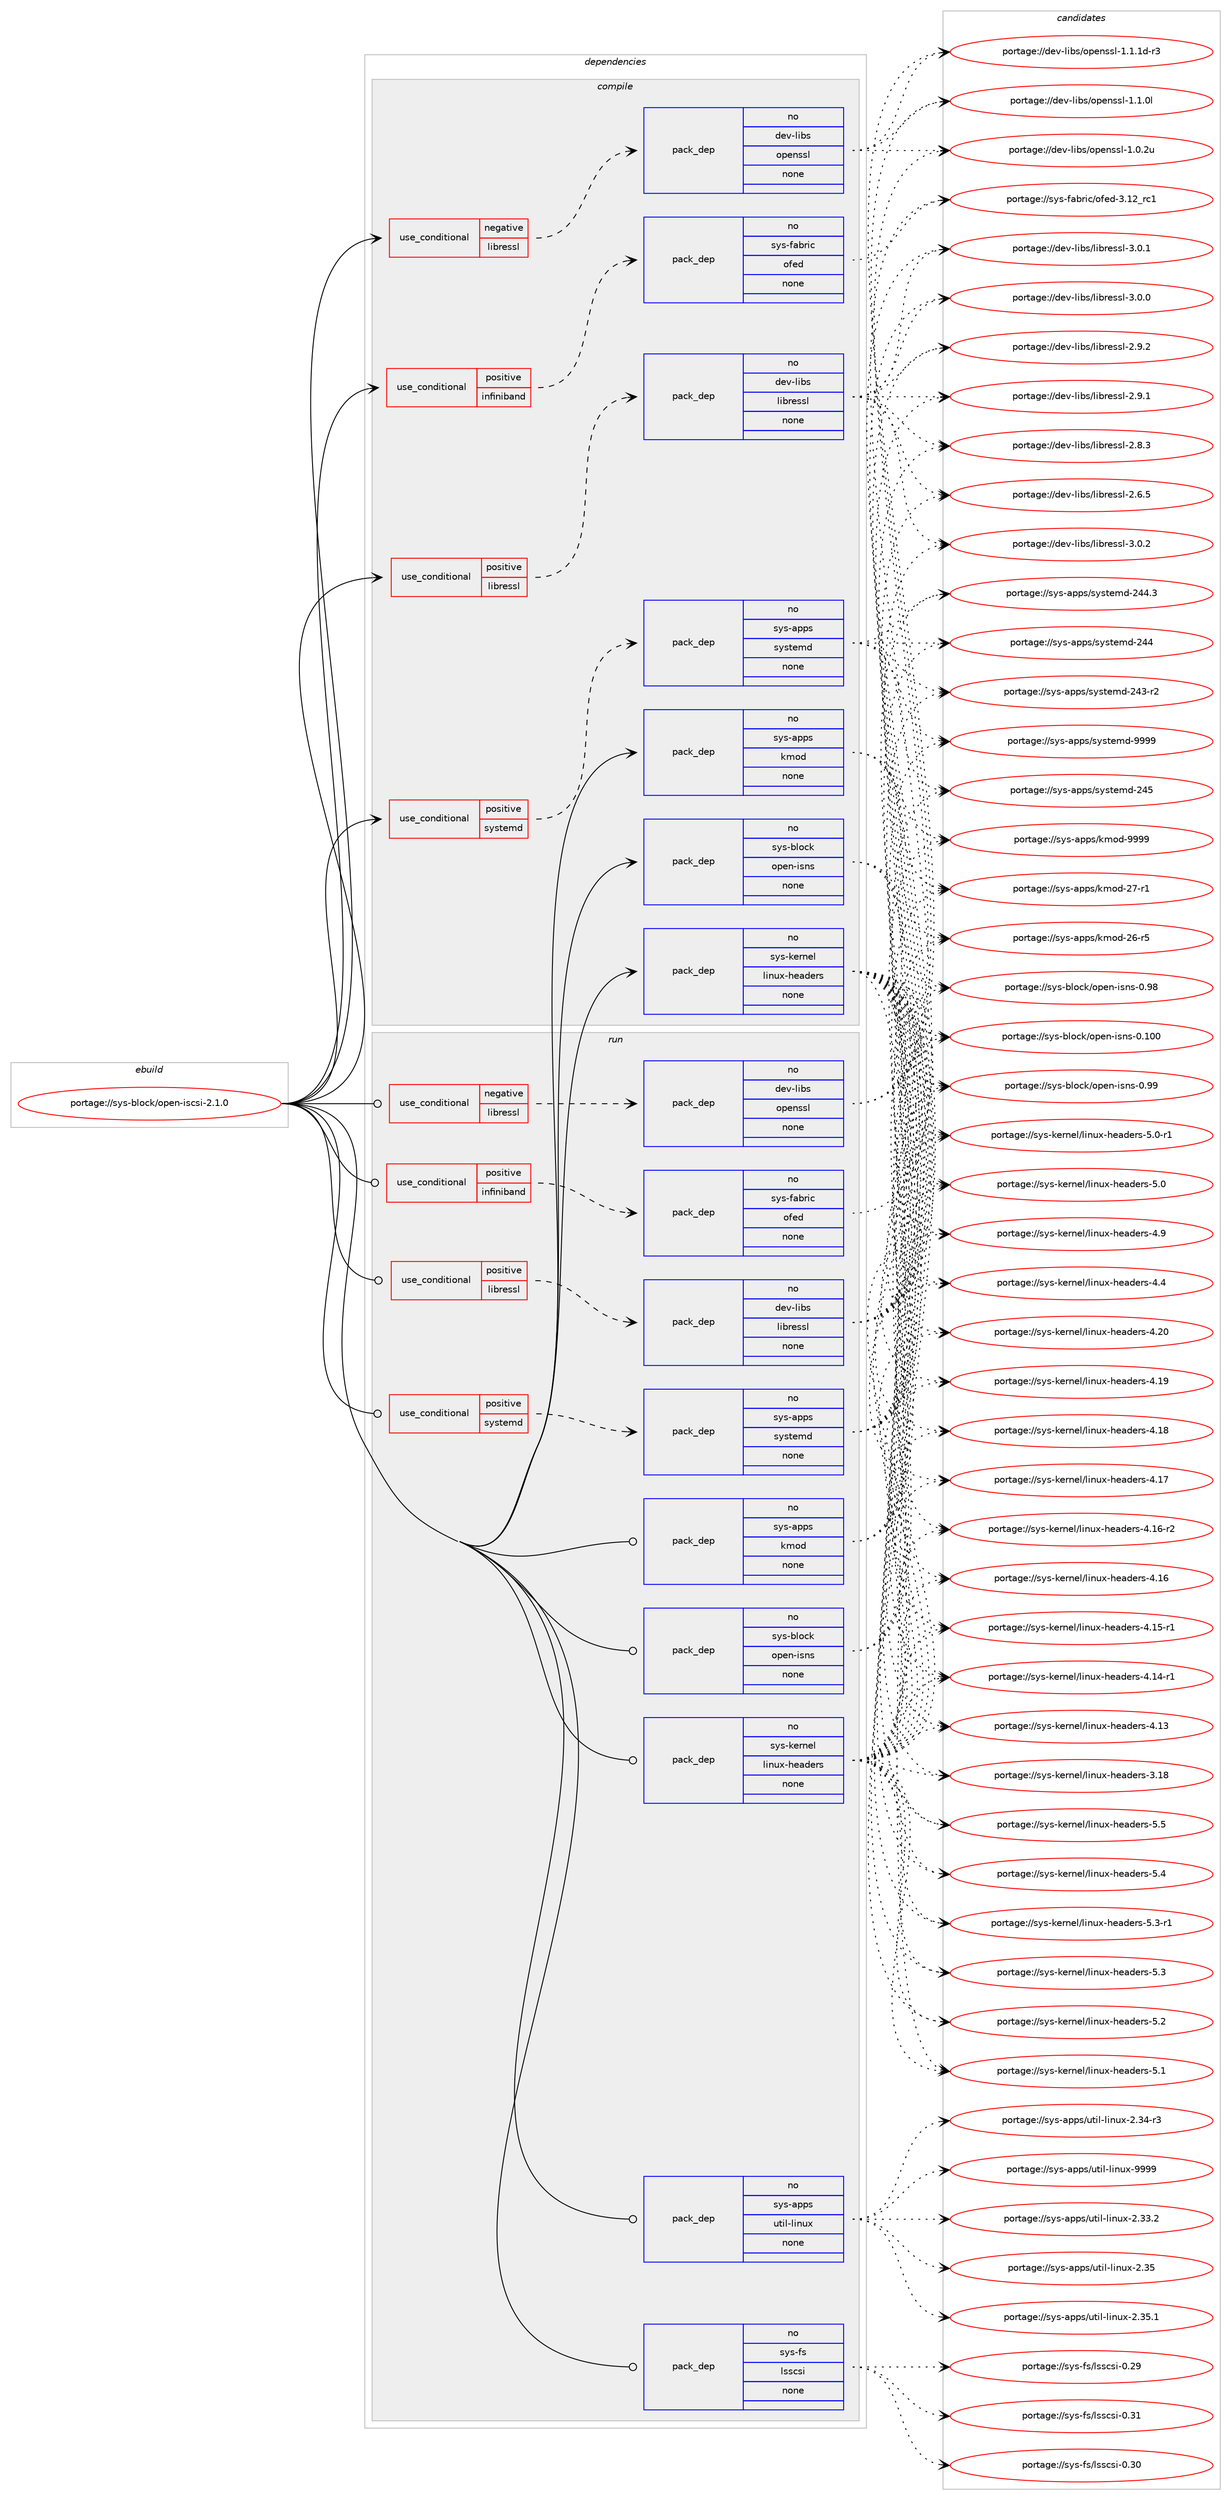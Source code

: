 digraph prolog {

# *************
# Graph options
# *************

newrank=true;
concentrate=true;
compound=true;
graph [rankdir=LR,fontname=Helvetica,fontsize=10,ranksep=1.5];#, ranksep=2.5, nodesep=0.2];
edge  [arrowhead=vee];
node  [fontname=Helvetica,fontsize=10];

# **********
# The ebuild
# **********

subgraph cluster_leftcol {
color=gray;
rank=same;
label=<<i>ebuild</i>>;
id [label="portage://sys-block/open-iscsi-2.1.0", color=red, width=4, href="../sys-block/open-iscsi-2.1.0.svg"];
}

# ****************
# The dependencies
# ****************

subgraph cluster_midcol {
color=gray;
label=<<i>dependencies</i>>;
subgraph cluster_compile {
fillcolor="#eeeeee";
style=filled;
label=<<i>compile</i>>;
subgraph cond4706 {
dependency27510 [label=<<TABLE BORDER="0" CELLBORDER="1" CELLSPACING="0" CELLPADDING="4"><TR><TD ROWSPAN="3" CELLPADDING="10">use_conditional</TD></TR><TR><TD>negative</TD></TR><TR><TD>libressl</TD></TR></TABLE>>, shape=none, color=red];
subgraph pack22131 {
dependency27511 [label=<<TABLE BORDER="0" CELLBORDER="1" CELLSPACING="0" CELLPADDING="4" WIDTH="220"><TR><TD ROWSPAN="6" CELLPADDING="30">pack_dep</TD></TR><TR><TD WIDTH="110">no</TD></TR><TR><TD>dev-libs</TD></TR><TR><TD>openssl</TD></TR><TR><TD>none</TD></TR><TR><TD></TD></TR></TABLE>>, shape=none, color=blue];
}
dependency27510:e -> dependency27511:w [weight=20,style="dashed",arrowhead="vee"];
}
id:e -> dependency27510:w [weight=20,style="solid",arrowhead="vee"];
subgraph cond4707 {
dependency27512 [label=<<TABLE BORDER="0" CELLBORDER="1" CELLSPACING="0" CELLPADDING="4"><TR><TD ROWSPAN="3" CELLPADDING="10">use_conditional</TD></TR><TR><TD>positive</TD></TR><TR><TD>infiniband</TD></TR></TABLE>>, shape=none, color=red];
subgraph pack22132 {
dependency27513 [label=<<TABLE BORDER="0" CELLBORDER="1" CELLSPACING="0" CELLPADDING="4" WIDTH="220"><TR><TD ROWSPAN="6" CELLPADDING="30">pack_dep</TD></TR><TR><TD WIDTH="110">no</TD></TR><TR><TD>sys-fabric</TD></TR><TR><TD>ofed</TD></TR><TR><TD>none</TD></TR><TR><TD></TD></TR></TABLE>>, shape=none, color=blue];
}
dependency27512:e -> dependency27513:w [weight=20,style="dashed",arrowhead="vee"];
}
id:e -> dependency27512:w [weight=20,style="solid",arrowhead="vee"];
subgraph cond4708 {
dependency27514 [label=<<TABLE BORDER="0" CELLBORDER="1" CELLSPACING="0" CELLPADDING="4"><TR><TD ROWSPAN="3" CELLPADDING="10">use_conditional</TD></TR><TR><TD>positive</TD></TR><TR><TD>libressl</TD></TR></TABLE>>, shape=none, color=red];
subgraph pack22133 {
dependency27515 [label=<<TABLE BORDER="0" CELLBORDER="1" CELLSPACING="0" CELLPADDING="4" WIDTH="220"><TR><TD ROWSPAN="6" CELLPADDING="30">pack_dep</TD></TR><TR><TD WIDTH="110">no</TD></TR><TR><TD>dev-libs</TD></TR><TR><TD>libressl</TD></TR><TR><TD>none</TD></TR><TR><TD></TD></TR></TABLE>>, shape=none, color=blue];
}
dependency27514:e -> dependency27515:w [weight=20,style="dashed",arrowhead="vee"];
}
id:e -> dependency27514:w [weight=20,style="solid",arrowhead="vee"];
subgraph cond4709 {
dependency27516 [label=<<TABLE BORDER="0" CELLBORDER="1" CELLSPACING="0" CELLPADDING="4"><TR><TD ROWSPAN="3" CELLPADDING="10">use_conditional</TD></TR><TR><TD>positive</TD></TR><TR><TD>systemd</TD></TR></TABLE>>, shape=none, color=red];
subgraph pack22134 {
dependency27517 [label=<<TABLE BORDER="0" CELLBORDER="1" CELLSPACING="0" CELLPADDING="4" WIDTH="220"><TR><TD ROWSPAN="6" CELLPADDING="30">pack_dep</TD></TR><TR><TD WIDTH="110">no</TD></TR><TR><TD>sys-apps</TD></TR><TR><TD>systemd</TD></TR><TR><TD>none</TD></TR><TR><TD></TD></TR></TABLE>>, shape=none, color=blue];
}
dependency27516:e -> dependency27517:w [weight=20,style="dashed",arrowhead="vee"];
}
id:e -> dependency27516:w [weight=20,style="solid",arrowhead="vee"];
subgraph pack22135 {
dependency27518 [label=<<TABLE BORDER="0" CELLBORDER="1" CELLSPACING="0" CELLPADDING="4" WIDTH="220"><TR><TD ROWSPAN="6" CELLPADDING="30">pack_dep</TD></TR><TR><TD WIDTH="110">no</TD></TR><TR><TD>sys-apps</TD></TR><TR><TD>kmod</TD></TR><TR><TD>none</TD></TR><TR><TD></TD></TR></TABLE>>, shape=none, color=blue];
}
id:e -> dependency27518:w [weight=20,style="solid",arrowhead="vee"];
subgraph pack22136 {
dependency27519 [label=<<TABLE BORDER="0" CELLBORDER="1" CELLSPACING="0" CELLPADDING="4" WIDTH="220"><TR><TD ROWSPAN="6" CELLPADDING="30">pack_dep</TD></TR><TR><TD WIDTH="110">no</TD></TR><TR><TD>sys-block</TD></TR><TR><TD>open-isns</TD></TR><TR><TD>none</TD></TR><TR><TD></TD></TR></TABLE>>, shape=none, color=blue];
}
id:e -> dependency27519:w [weight=20,style="solid",arrowhead="vee"];
subgraph pack22137 {
dependency27520 [label=<<TABLE BORDER="0" CELLBORDER="1" CELLSPACING="0" CELLPADDING="4" WIDTH="220"><TR><TD ROWSPAN="6" CELLPADDING="30">pack_dep</TD></TR><TR><TD WIDTH="110">no</TD></TR><TR><TD>sys-kernel</TD></TR><TR><TD>linux-headers</TD></TR><TR><TD>none</TD></TR><TR><TD></TD></TR></TABLE>>, shape=none, color=blue];
}
id:e -> dependency27520:w [weight=20,style="solid",arrowhead="vee"];
}
subgraph cluster_compileandrun {
fillcolor="#eeeeee";
style=filled;
label=<<i>compile and run</i>>;
}
subgraph cluster_run {
fillcolor="#eeeeee";
style=filled;
label=<<i>run</i>>;
subgraph cond4710 {
dependency27521 [label=<<TABLE BORDER="0" CELLBORDER="1" CELLSPACING="0" CELLPADDING="4"><TR><TD ROWSPAN="3" CELLPADDING="10">use_conditional</TD></TR><TR><TD>negative</TD></TR><TR><TD>libressl</TD></TR></TABLE>>, shape=none, color=red];
subgraph pack22138 {
dependency27522 [label=<<TABLE BORDER="0" CELLBORDER="1" CELLSPACING="0" CELLPADDING="4" WIDTH="220"><TR><TD ROWSPAN="6" CELLPADDING="30">pack_dep</TD></TR><TR><TD WIDTH="110">no</TD></TR><TR><TD>dev-libs</TD></TR><TR><TD>openssl</TD></TR><TR><TD>none</TD></TR><TR><TD></TD></TR></TABLE>>, shape=none, color=blue];
}
dependency27521:e -> dependency27522:w [weight=20,style="dashed",arrowhead="vee"];
}
id:e -> dependency27521:w [weight=20,style="solid",arrowhead="odot"];
subgraph cond4711 {
dependency27523 [label=<<TABLE BORDER="0" CELLBORDER="1" CELLSPACING="0" CELLPADDING="4"><TR><TD ROWSPAN="3" CELLPADDING="10">use_conditional</TD></TR><TR><TD>positive</TD></TR><TR><TD>infiniband</TD></TR></TABLE>>, shape=none, color=red];
subgraph pack22139 {
dependency27524 [label=<<TABLE BORDER="0" CELLBORDER="1" CELLSPACING="0" CELLPADDING="4" WIDTH="220"><TR><TD ROWSPAN="6" CELLPADDING="30">pack_dep</TD></TR><TR><TD WIDTH="110">no</TD></TR><TR><TD>sys-fabric</TD></TR><TR><TD>ofed</TD></TR><TR><TD>none</TD></TR><TR><TD></TD></TR></TABLE>>, shape=none, color=blue];
}
dependency27523:e -> dependency27524:w [weight=20,style="dashed",arrowhead="vee"];
}
id:e -> dependency27523:w [weight=20,style="solid",arrowhead="odot"];
subgraph cond4712 {
dependency27525 [label=<<TABLE BORDER="0" CELLBORDER="1" CELLSPACING="0" CELLPADDING="4"><TR><TD ROWSPAN="3" CELLPADDING="10">use_conditional</TD></TR><TR><TD>positive</TD></TR><TR><TD>libressl</TD></TR></TABLE>>, shape=none, color=red];
subgraph pack22140 {
dependency27526 [label=<<TABLE BORDER="0" CELLBORDER="1" CELLSPACING="0" CELLPADDING="4" WIDTH="220"><TR><TD ROWSPAN="6" CELLPADDING="30">pack_dep</TD></TR><TR><TD WIDTH="110">no</TD></TR><TR><TD>dev-libs</TD></TR><TR><TD>libressl</TD></TR><TR><TD>none</TD></TR><TR><TD></TD></TR></TABLE>>, shape=none, color=blue];
}
dependency27525:e -> dependency27526:w [weight=20,style="dashed",arrowhead="vee"];
}
id:e -> dependency27525:w [weight=20,style="solid",arrowhead="odot"];
subgraph cond4713 {
dependency27527 [label=<<TABLE BORDER="0" CELLBORDER="1" CELLSPACING="0" CELLPADDING="4"><TR><TD ROWSPAN="3" CELLPADDING="10">use_conditional</TD></TR><TR><TD>positive</TD></TR><TR><TD>systemd</TD></TR></TABLE>>, shape=none, color=red];
subgraph pack22141 {
dependency27528 [label=<<TABLE BORDER="0" CELLBORDER="1" CELLSPACING="0" CELLPADDING="4" WIDTH="220"><TR><TD ROWSPAN="6" CELLPADDING="30">pack_dep</TD></TR><TR><TD WIDTH="110">no</TD></TR><TR><TD>sys-apps</TD></TR><TR><TD>systemd</TD></TR><TR><TD>none</TD></TR><TR><TD></TD></TR></TABLE>>, shape=none, color=blue];
}
dependency27527:e -> dependency27528:w [weight=20,style="dashed",arrowhead="vee"];
}
id:e -> dependency27527:w [weight=20,style="solid",arrowhead="odot"];
subgraph pack22142 {
dependency27529 [label=<<TABLE BORDER="0" CELLBORDER="1" CELLSPACING="0" CELLPADDING="4" WIDTH="220"><TR><TD ROWSPAN="6" CELLPADDING="30">pack_dep</TD></TR><TR><TD WIDTH="110">no</TD></TR><TR><TD>sys-apps</TD></TR><TR><TD>kmod</TD></TR><TR><TD>none</TD></TR><TR><TD></TD></TR></TABLE>>, shape=none, color=blue];
}
id:e -> dependency27529:w [weight=20,style="solid",arrowhead="odot"];
subgraph pack22143 {
dependency27530 [label=<<TABLE BORDER="0" CELLBORDER="1" CELLSPACING="0" CELLPADDING="4" WIDTH="220"><TR><TD ROWSPAN="6" CELLPADDING="30">pack_dep</TD></TR><TR><TD WIDTH="110">no</TD></TR><TR><TD>sys-apps</TD></TR><TR><TD>util-linux</TD></TR><TR><TD>none</TD></TR><TR><TD></TD></TR></TABLE>>, shape=none, color=blue];
}
id:e -> dependency27530:w [weight=20,style="solid",arrowhead="odot"];
subgraph pack22144 {
dependency27531 [label=<<TABLE BORDER="0" CELLBORDER="1" CELLSPACING="0" CELLPADDING="4" WIDTH="220"><TR><TD ROWSPAN="6" CELLPADDING="30">pack_dep</TD></TR><TR><TD WIDTH="110">no</TD></TR><TR><TD>sys-block</TD></TR><TR><TD>open-isns</TD></TR><TR><TD>none</TD></TR><TR><TD></TD></TR></TABLE>>, shape=none, color=blue];
}
id:e -> dependency27531:w [weight=20,style="solid",arrowhead="odot"];
subgraph pack22145 {
dependency27532 [label=<<TABLE BORDER="0" CELLBORDER="1" CELLSPACING="0" CELLPADDING="4" WIDTH="220"><TR><TD ROWSPAN="6" CELLPADDING="30">pack_dep</TD></TR><TR><TD WIDTH="110">no</TD></TR><TR><TD>sys-fs</TD></TR><TR><TD>lsscsi</TD></TR><TR><TD>none</TD></TR><TR><TD></TD></TR></TABLE>>, shape=none, color=blue];
}
id:e -> dependency27532:w [weight=20,style="solid",arrowhead="odot"];
subgraph pack22146 {
dependency27533 [label=<<TABLE BORDER="0" CELLBORDER="1" CELLSPACING="0" CELLPADDING="4" WIDTH="220"><TR><TD ROWSPAN="6" CELLPADDING="30">pack_dep</TD></TR><TR><TD WIDTH="110">no</TD></TR><TR><TD>sys-kernel</TD></TR><TR><TD>linux-headers</TD></TR><TR><TD>none</TD></TR><TR><TD></TD></TR></TABLE>>, shape=none, color=blue];
}
id:e -> dependency27533:w [weight=20,style="solid",arrowhead="odot"];
}
}

# **************
# The candidates
# **************

subgraph cluster_choices {
rank=same;
color=gray;
label=<<i>candidates</i>>;

subgraph choice22131 {
color=black;
nodesep=1;
choice1001011184510810598115471111121011101151151084549464946491004511451 [label="portage://dev-libs/openssl-1.1.1d-r3", color=red, width=4,href="../dev-libs/openssl-1.1.1d-r3.svg"];
choice100101118451081059811547111112101110115115108454946494648108 [label="portage://dev-libs/openssl-1.1.0l", color=red, width=4,href="../dev-libs/openssl-1.1.0l.svg"];
choice100101118451081059811547111112101110115115108454946484650117 [label="portage://dev-libs/openssl-1.0.2u", color=red, width=4,href="../dev-libs/openssl-1.0.2u.svg"];
dependency27511:e -> choice1001011184510810598115471111121011101151151084549464946491004511451:w [style=dotted,weight="100"];
dependency27511:e -> choice100101118451081059811547111112101110115115108454946494648108:w [style=dotted,weight="100"];
dependency27511:e -> choice100101118451081059811547111112101110115115108454946484650117:w [style=dotted,weight="100"];
}
subgraph choice22132 {
color=black;
nodesep=1;
choice11512111545102979811410599471111021011004551464950951149949 [label="portage://sys-fabric/ofed-3.12_rc1", color=red, width=4,href="../sys-fabric/ofed-3.12_rc1.svg"];
dependency27513:e -> choice11512111545102979811410599471111021011004551464950951149949:w [style=dotted,weight="100"];
}
subgraph choice22133 {
color=black;
nodesep=1;
choice10010111845108105981154710810598114101115115108455146484650 [label="portage://dev-libs/libressl-3.0.2", color=red, width=4,href="../dev-libs/libressl-3.0.2.svg"];
choice10010111845108105981154710810598114101115115108455146484649 [label="portage://dev-libs/libressl-3.0.1", color=red, width=4,href="../dev-libs/libressl-3.0.1.svg"];
choice10010111845108105981154710810598114101115115108455146484648 [label="portage://dev-libs/libressl-3.0.0", color=red, width=4,href="../dev-libs/libressl-3.0.0.svg"];
choice10010111845108105981154710810598114101115115108455046574650 [label="portage://dev-libs/libressl-2.9.2", color=red, width=4,href="../dev-libs/libressl-2.9.2.svg"];
choice10010111845108105981154710810598114101115115108455046574649 [label="portage://dev-libs/libressl-2.9.1", color=red, width=4,href="../dev-libs/libressl-2.9.1.svg"];
choice10010111845108105981154710810598114101115115108455046564651 [label="portage://dev-libs/libressl-2.8.3", color=red, width=4,href="../dev-libs/libressl-2.8.3.svg"];
choice10010111845108105981154710810598114101115115108455046544653 [label="portage://dev-libs/libressl-2.6.5", color=red, width=4,href="../dev-libs/libressl-2.6.5.svg"];
dependency27515:e -> choice10010111845108105981154710810598114101115115108455146484650:w [style=dotted,weight="100"];
dependency27515:e -> choice10010111845108105981154710810598114101115115108455146484649:w [style=dotted,weight="100"];
dependency27515:e -> choice10010111845108105981154710810598114101115115108455146484648:w [style=dotted,weight="100"];
dependency27515:e -> choice10010111845108105981154710810598114101115115108455046574650:w [style=dotted,weight="100"];
dependency27515:e -> choice10010111845108105981154710810598114101115115108455046574649:w [style=dotted,weight="100"];
dependency27515:e -> choice10010111845108105981154710810598114101115115108455046564651:w [style=dotted,weight="100"];
dependency27515:e -> choice10010111845108105981154710810598114101115115108455046544653:w [style=dotted,weight="100"];
}
subgraph choice22134 {
color=black;
nodesep=1;
choice1151211154597112112115471151211151161011091004557575757 [label="portage://sys-apps/systemd-9999", color=red, width=4,href="../sys-apps/systemd-9999.svg"];
choice11512111545971121121154711512111511610110910045505253 [label="portage://sys-apps/systemd-245", color=red, width=4,href="../sys-apps/systemd-245.svg"];
choice115121115459711211211547115121115116101109100455052524651 [label="portage://sys-apps/systemd-244.3", color=red, width=4,href="../sys-apps/systemd-244.3.svg"];
choice11512111545971121121154711512111511610110910045505252 [label="portage://sys-apps/systemd-244", color=red, width=4,href="../sys-apps/systemd-244.svg"];
choice115121115459711211211547115121115116101109100455052514511450 [label="portage://sys-apps/systemd-243-r2", color=red, width=4,href="../sys-apps/systemd-243-r2.svg"];
dependency27517:e -> choice1151211154597112112115471151211151161011091004557575757:w [style=dotted,weight="100"];
dependency27517:e -> choice11512111545971121121154711512111511610110910045505253:w [style=dotted,weight="100"];
dependency27517:e -> choice115121115459711211211547115121115116101109100455052524651:w [style=dotted,weight="100"];
dependency27517:e -> choice11512111545971121121154711512111511610110910045505252:w [style=dotted,weight="100"];
dependency27517:e -> choice115121115459711211211547115121115116101109100455052514511450:w [style=dotted,weight="100"];
}
subgraph choice22135 {
color=black;
nodesep=1;
choice1151211154597112112115471071091111004557575757 [label="portage://sys-apps/kmod-9999", color=red, width=4,href="../sys-apps/kmod-9999.svg"];
choice1151211154597112112115471071091111004550554511449 [label="portage://sys-apps/kmod-27-r1", color=red, width=4,href="../sys-apps/kmod-27-r1.svg"];
choice1151211154597112112115471071091111004550544511453 [label="portage://sys-apps/kmod-26-r5", color=red, width=4,href="../sys-apps/kmod-26-r5.svg"];
dependency27518:e -> choice1151211154597112112115471071091111004557575757:w [style=dotted,weight="100"];
dependency27518:e -> choice1151211154597112112115471071091111004550554511449:w [style=dotted,weight="100"];
dependency27518:e -> choice1151211154597112112115471071091111004550544511453:w [style=dotted,weight="100"];
}
subgraph choice22136 {
color=black;
nodesep=1;
choice11512111545981081119910747111112101110451051151101154548465757 [label="portage://sys-block/open-isns-0.99", color=red, width=4,href="../sys-block/open-isns-0.99.svg"];
choice11512111545981081119910747111112101110451051151101154548465756 [label="portage://sys-block/open-isns-0.98", color=red, width=4,href="../sys-block/open-isns-0.98.svg"];
choice1151211154598108111991074711111210111045105115110115454846494848 [label="portage://sys-block/open-isns-0.100", color=red, width=4,href="../sys-block/open-isns-0.100.svg"];
dependency27519:e -> choice11512111545981081119910747111112101110451051151101154548465757:w [style=dotted,weight="100"];
dependency27519:e -> choice11512111545981081119910747111112101110451051151101154548465756:w [style=dotted,weight="100"];
dependency27519:e -> choice1151211154598108111991074711111210111045105115110115454846494848:w [style=dotted,weight="100"];
}
subgraph choice22137 {
color=black;
nodesep=1;
choice1151211154510710111411010110847108105110117120451041019710010111411545534653 [label="portage://sys-kernel/linux-headers-5.5", color=red, width=4,href="../sys-kernel/linux-headers-5.5.svg"];
choice1151211154510710111411010110847108105110117120451041019710010111411545534652 [label="portage://sys-kernel/linux-headers-5.4", color=red, width=4,href="../sys-kernel/linux-headers-5.4.svg"];
choice11512111545107101114110101108471081051101171204510410197100101114115455346514511449 [label="portage://sys-kernel/linux-headers-5.3-r1", color=red, width=4,href="../sys-kernel/linux-headers-5.3-r1.svg"];
choice1151211154510710111411010110847108105110117120451041019710010111411545534651 [label="portage://sys-kernel/linux-headers-5.3", color=red, width=4,href="../sys-kernel/linux-headers-5.3.svg"];
choice1151211154510710111411010110847108105110117120451041019710010111411545534650 [label="portage://sys-kernel/linux-headers-5.2", color=red, width=4,href="../sys-kernel/linux-headers-5.2.svg"];
choice1151211154510710111411010110847108105110117120451041019710010111411545534649 [label="portage://sys-kernel/linux-headers-5.1", color=red, width=4,href="../sys-kernel/linux-headers-5.1.svg"];
choice11512111545107101114110101108471081051101171204510410197100101114115455346484511449 [label="portage://sys-kernel/linux-headers-5.0-r1", color=red, width=4,href="../sys-kernel/linux-headers-5.0-r1.svg"];
choice1151211154510710111411010110847108105110117120451041019710010111411545534648 [label="portage://sys-kernel/linux-headers-5.0", color=red, width=4,href="../sys-kernel/linux-headers-5.0.svg"];
choice1151211154510710111411010110847108105110117120451041019710010111411545524657 [label="portage://sys-kernel/linux-headers-4.9", color=red, width=4,href="../sys-kernel/linux-headers-4.9.svg"];
choice1151211154510710111411010110847108105110117120451041019710010111411545524652 [label="portage://sys-kernel/linux-headers-4.4", color=red, width=4,href="../sys-kernel/linux-headers-4.4.svg"];
choice115121115451071011141101011084710810511011712045104101971001011141154552465048 [label="portage://sys-kernel/linux-headers-4.20", color=red, width=4,href="../sys-kernel/linux-headers-4.20.svg"];
choice115121115451071011141101011084710810511011712045104101971001011141154552464957 [label="portage://sys-kernel/linux-headers-4.19", color=red, width=4,href="../sys-kernel/linux-headers-4.19.svg"];
choice115121115451071011141101011084710810511011712045104101971001011141154552464956 [label="portage://sys-kernel/linux-headers-4.18", color=red, width=4,href="../sys-kernel/linux-headers-4.18.svg"];
choice115121115451071011141101011084710810511011712045104101971001011141154552464955 [label="portage://sys-kernel/linux-headers-4.17", color=red, width=4,href="../sys-kernel/linux-headers-4.17.svg"];
choice1151211154510710111411010110847108105110117120451041019710010111411545524649544511450 [label="portage://sys-kernel/linux-headers-4.16-r2", color=red, width=4,href="../sys-kernel/linux-headers-4.16-r2.svg"];
choice115121115451071011141101011084710810511011712045104101971001011141154552464954 [label="portage://sys-kernel/linux-headers-4.16", color=red, width=4,href="../sys-kernel/linux-headers-4.16.svg"];
choice1151211154510710111411010110847108105110117120451041019710010111411545524649534511449 [label="portage://sys-kernel/linux-headers-4.15-r1", color=red, width=4,href="../sys-kernel/linux-headers-4.15-r1.svg"];
choice1151211154510710111411010110847108105110117120451041019710010111411545524649524511449 [label="portage://sys-kernel/linux-headers-4.14-r1", color=red, width=4,href="../sys-kernel/linux-headers-4.14-r1.svg"];
choice115121115451071011141101011084710810511011712045104101971001011141154552464951 [label="portage://sys-kernel/linux-headers-4.13", color=red, width=4,href="../sys-kernel/linux-headers-4.13.svg"];
choice115121115451071011141101011084710810511011712045104101971001011141154551464956 [label="portage://sys-kernel/linux-headers-3.18", color=red, width=4,href="../sys-kernel/linux-headers-3.18.svg"];
dependency27520:e -> choice1151211154510710111411010110847108105110117120451041019710010111411545534653:w [style=dotted,weight="100"];
dependency27520:e -> choice1151211154510710111411010110847108105110117120451041019710010111411545534652:w [style=dotted,weight="100"];
dependency27520:e -> choice11512111545107101114110101108471081051101171204510410197100101114115455346514511449:w [style=dotted,weight="100"];
dependency27520:e -> choice1151211154510710111411010110847108105110117120451041019710010111411545534651:w [style=dotted,weight="100"];
dependency27520:e -> choice1151211154510710111411010110847108105110117120451041019710010111411545534650:w [style=dotted,weight="100"];
dependency27520:e -> choice1151211154510710111411010110847108105110117120451041019710010111411545534649:w [style=dotted,weight="100"];
dependency27520:e -> choice11512111545107101114110101108471081051101171204510410197100101114115455346484511449:w [style=dotted,weight="100"];
dependency27520:e -> choice1151211154510710111411010110847108105110117120451041019710010111411545534648:w [style=dotted,weight="100"];
dependency27520:e -> choice1151211154510710111411010110847108105110117120451041019710010111411545524657:w [style=dotted,weight="100"];
dependency27520:e -> choice1151211154510710111411010110847108105110117120451041019710010111411545524652:w [style=dotted,weight="100"];
dependency27520:e -> choice115121115451071011141101011084710810511011712045104101971001011141154552465048:w [style=dotted,weight="100"];
dependency27520:e -> choice115121115451071011141101011084710810511011712045104101971001011141154552464957:w [style=dotted,weight="100"];
dependency27520:e -> choice115121115451071011141101011084710810511011712045104101971001011141154552464956:w [style=dotted,weight="100"];
dependency27520:e -> choice115121115451071011141101011084710810511011712045104101971001011141154552464955:w [style=dotted,weight="100"];
dependency27520:e -> choice1151211154510710111411010110847108105110117120451041019710010111411545524649544511450:w [style=dotted,weight="100"];
dependency27520:e -> choice115121115451071011141101011084710810511011712045104101971001011141154552464954:w [style=dotted,weight="100"];
dependency27520:e -> choice1151211154510710111411010110847108105110117120451041019710010111411545524649534511449:w [style=dotted,weight="100"];
dependency27520:e -> choice1151211154510710111411010110847108105110117120451041019710010111411545524649524511449:w [style=dotted,weight="100"];
dependency27520:e -> choice115121115451071011141101011084710810511011712045104101971001011141154552464951:w [style=dotted,weight="100"];
dependency27520:e -> choice115121115451071011141101011084710810511011712045104101971001011141154551464956:w [style=dotted,weight="100"];
}
subgraph choice22138 {
color=black;
nodesep=1;
choice1001011184510810598115471111121011101151151084549464946491004511451 [label="portage://dev-libs/openssl-1.1.1d-r3", color=red, width=4,href="../dev-libs/openssl-1.1.1d-r3.svg"];
choice100101118451081059811547111112101110115115108454946494648108 [label="portage://dev-libs/openssl-1.1.0l", color=red, width=4,href="../dev-libs/openssl-1.1.0l.svg"];
choice100101118451081059811547111112101110115115108454946484650117 [label="portage://dev-libs/openssl-1.0.2u", color=red, width=4,href="../dev-libs/openssl-1.0.2u.svg"];
dependency27522:e -> choice1001011184510810598115471111121011101151151084549464946491004511451:w [style=dotted,weight="100"];
dependency27522:e -> choice100101118451081059811547111112101110115115108454946494648108:w [style=dotted,weight="100"];
dependency27522:e -> choice100101118451081059811547111112101110115115108454946484650117:w [style=dotted,weight="100"];
}
subgraph choice22139 {
color=black;
nodesep=1;
choice11512111545102979811410599471111021011004551464950951149949 [label="portage://sys-fabric/ofed-3.12_rc1", color=red, width=4,href="../sys-fabric/ofed-3.12_rc1.svg"];
dependency27524:e -> choice11512111545102979811410599471111021011004551464950951149949:w [style=dotted,weight="100"];
}
subgraph choice22140 {
color=black;
nodesep=1;
choice10010111845108105981154710810598114101115115108455146484650 [label="portage://dev-libs/libressl-3.0.2", color=red, width=4,href="../dev-libs/libressl-3.0.2.svg"];
choice10010111845108105981154710810598114101115115108455146484649 [label="portage://dev-libs/libressl-3.0.1", color=red, width=4,href="../dev-libs/libressl-3.0.1.svg"];
choice10010111845108105981154710810598114101115115108455146484648 [label="portage://dev-libs/libressl-3.0.0", color=red, width=4,href="../dev-libs/libressl-3.0.0.svg"];
choice10010111845108105981154710810598114101115115108455046574650 [label="portage://dev-libs/libressl-2.9.2", color=red, width=4,href="../dev-libs/libressl-2.9.2.svg"];
choice10010111845108105981154710810598114101115115108455046574649 [label="portage://dev-libs/libressl-2.9.1", color=red, width=4,href="../dev-libs/libressl-2.9.1.svg"];
choice10010111845108105981154710810598114101115115108455046564651 [label="portage://dev-libs/libressl-2.8.3", color=red, width=4,href="../dev-libs/libressl-2.8.3.svg"];
choice10010111845108105981154710810598114101115115108455046544653 [label="portage://dev-libs/libressl-2.6.5", color=red, width=4,href="../dev-libs/libressl-2.6.5.svg"];
dependency27526:e -> choice10010111845108105981154710810598114101115115108455146484650:w [style=dotted,weight="100"];
dependency27526:e -> choice10010111845108105981154710810598114101115115108455146484649:w [style=dotted,weight="100"];
dependency27526:e -> choice10010111845108105981154710810598114101115115108455146484648:w [style=dotted,weight="100"];
dependency27526:e -> choice10010111845108105981154710810598114101115115108455046574650:w [style=dotted,weight="100"];
dependency27526:e -> choice10010111845108105981154710810598114101115115108455046574649:w [style=dotted,weight="100"];
dependency27526:e -> choice10010111845108105981154710810598114101115115108455046564651:w [style=dotted,weight="100"];
dependency27526:e -> choice10010111845108105981154710810598114101115115108455046544653:w [style=dotted,weight="100"];
}
subgraph choice22141 {
color=black;
nodesep=1;
choice1151211154597112112115471151211151161011091004557575757 [label="portage://sys-apps/systemd-9999", color=red, width=4,href="../sys-apps/systemd-9999.svg"];
choice11512111545971121121154711512111511610110910045505253 [label="portage://sys-apps/systemd-245", color=red, width=4,href="../sys-apps/systemd-245.svg"];
choice115121115459711211211547115121115116101109100455052524651 [label="portage://sys-apps/systemd-244.3", color=red, width=4,href="../sys-apps/systemd-244.3.svg"];
choice11512111545971121121154711512111511610110910045505252 [label="portage://sys-apps/systemd-244", color=red, width=4,href="../sys-apps/systemd-244.svg"];
choice115121115459711211211547115121115116101109100455052514511450 [label="portage://sys-apps/systemd-243-r2", color=red, width=4,href="../sys-apps/systemd-243-r2.svg"];
dependency27528:e -> choice1151211154597112112115471151211151161011091004557575757:w [style=dotted,weight="100"];
dependency27528:e -> choice11512111545971121121154711512111511610110910045505253:w [style=dotted,weight="100"];
dependency27528:e -> choice115121115459711211211547115121115116101109100455052524651:w [style=dotted,weight="100"];
dependency27528:e -> choice11512111545971121121154711512111511610110910045505252:w [style=dotted,weight="100"];
dependency27528:e -> choice115121115459711211211547115121115116101109100455052514511450:w [style=dotted,weight="100"];
}
subgraph choice22142 {
color=black;
nodesep=1;
choice1151211154597112112115471071091111004557575757 [label="portage://sys-apps/kmod-9999", color=red, width=4,href="../sys-apps/kmod-9999.svg"];
choice1151211154597112112115471071091111004550554511449 [label="portage://sys-apps/kmod-27-r1", color=red, width=4,href="../sys-apps/kmod-27-r1.svg"];
choice1151211154597112112115471071091111004550544511453 [label="portage://sys-apps/kmod-26-r5", color=red, width=4,href="../sys-apps/kmod-26-r5.svg"];
dependency27529:e -> choice1151211154597112112115471071091111004557575757:w [style=dotted,weight="100"];
dependency27529:e -> choice1151211154597112112115471071091111004550554511449:w [style=dotted,weight="100"];
dependency27529:e -> choice1151211154597112112115471071091111004550544511453:w [style=dotted,weight="100"];
}
subgraph choice22143 {
color=black;
nodesep=1;
choice115121115459711211211547117116105108451081051101171204557575757 [label="portage://sys-apps/util-linux-9999", color=red, width=4,href="../sys-apps/util-linux-9999.svg"];
choice1151211154597112112115471171161051084510810511011712045504651534649 [label="portage://sys-apps/util-linux-2.35.1", color=red, width=4,href="../sys-apps/util-linux-2.35.1.svg"];
choice115121115459711211211547117116105108451081051101171204550465153 [label="portage://sys-apps/util-linux-2.35", color=red, width=4,href="../sys-apps/util-linux-2.35.svg"];
choice1151211154597112112115471171161051084510810511011712045504651524511451 [label="portage://sys-apps/util-linux-2.34-r3", color=red, width=4,href="../sys-apps/util-linux-2.34-r3.svg"];
choice1151211154597112112115471171161051084510810511011712045504651514650 [label="portage://sys-apps/util-linux-2.33.2", color=red, width=4,href="../sys-apps/util-linux-2.33.2.svg"];
dependency27530:e -> choice115121115459711211211547117116105108451081051101171204557575757:w [style=dotted,weight="100"];
dependency27530:e -> choice1151211154597112112115471171161051084510810511011712045504651534649:w [style=dotted,weight="100"];
dependency27530:e -> choice115121115459711211211547117116105108451081051101171204550465153:w [style=dotted,weight="100"];
dependency27530:e -> choice1151211154597112112115471171161051084510810511011712045504651524511451:w [style=dotted,weight="100"];
dependency27530:e -> choice1151211154597112112115471171161051084510810511011712045504651514650:w [style=dotted,weight="100"];
}
subgraph choice22144 {
color=black;
nodesep=1;
choice11512111545981081119910747111112101110451051151101154548465757 [label="portage://sys-block/open-isns-0.99", color=red, width=4,href="../sys-block/open-isns-0.99.svg"];
choice11512111545981081119910747111112101110451051151101154548465756 [label="portage://sys-block/open-isns-0.98", color=red, width=4,href="../sys-block/open-isns-0.98.svg"];
choice1151211154598108111991074711111210111045105115110115454846494848 [label="portage://sys-block/open-isns-0.100", color=red, width=4,href="../sys-block/open-isns-0.100.svg"];
dependency27531:e -> choice11512111545981081119910747111112101110451051151101154548465757:w [style=dotted,weight="100"];
dependency27531:e -> choice11512111545981081119910747111112101110451051151101154548465756:w [style=dotted,weight="100"];
dependency27531:e -> choice1151211154598108111991074711111210111045105115110115454846494848:w [style=dotted,weight="100"];
}
subgraph choice22145 {
color=black;
nodesep=1;
choice1151211154510211547108115115991151054548465149 [label="portage://sys-fs/lsscsi-0.31", color=red, width=4,href="../sys-fs/lsscsi-0.31.svg"];
choice1151211154510211547108115115991151054548465148 [label="portage://sys-fs/lsscsi-0.30", color=red, width=4,href="../sys-fs/lsscsi-0.30.svg"];
choice1151211154510211547108115115991151054548465057 [label="portage://sys-fs/lsscsi-0.29", color=red, width=4,href="../sys-fs/lsscsi-0.29.svg"];
dependency27532:e -> choice1151211154510211547108115115991151054548465149:w [style=dotted,weight="100"];
dependency27532:e -> choice1151211154510211547108115115991151054548465148:w [style=dotted,weight="100"];
dependency27532:e -> choice1151211154510211547108115115991151054548465057:w [style=dotted,weight="100"];
}
subgraph choice22146 {
color=black;
nodesep=1;
choice1151211154510710111411010110847108105110117120451041019710010111411545534653 [label="portage://sys-kernel/linux-headers-5.5", color=red, width=4,href="../sys-kernel/linux-headers-5.5.svg"];
choice1151211154510710111411010110847108105110117120451041019710010111411545534652 [label="portage://sys-kernel/linux-headers-5.4", color=red, width=4,href="../sys-kernel/linux-headers-5.4.svg"];
choice11512111545107101114110101108471081051101171204510410197100101114115455346514511449 [label="portage://sys-kernel/linux-headers-5.3-r1", color=red, width=4,href="../sys-kernel/linux-headers-5.3-r1.svg"];
choice1151211154510710111411010110847108105110117120451041019710010111411545534651 [label="portage://sys-kernel/linux-headers-5.3", color=red, width=4,href="../sys-kernel/linux-headers-5.3.svg"];
choice1151211154510710111411010110847108105110117120451041019710010111411545534650 [label="portage://sys-kernel/linux-headers-5.2", color=red, width=4,href="../sys-kernel/linux-headers-5.2.svg"];
choice1151211154510710111411010110847108105110117120451041019710010111411545534649 [label="portage://sys-kernel/linux-headers-5.1", color=red, width=4,href="../sys-kernel/linux-headers-5.1.svg"];
choice11512111545107101114110101108471081051101171204510410197100101114115455346484511449 [label="portage://sys-kernel/linux-headers-5.0-r1", color=red, width=4,href="../sys-kernel/linux-headers-5.0-r1.svg"];
choice1151211154510710111411010110847108105110117120451041019710010111411545534648 [label="portage://sys-kernel/linux-headers-5.0", color=red, width=4,href="../sys-kernel/linux-headers-5.0.svg"];
choice1151211154510710111411010110847108105110117120451041019710010111411545524657 [label="portage://sys-kernel/linux-headers-4.9", color=red, width=4,href="../sys-kernel/linux-headers-4.9.svg"];
choice1151211154510710111411010110847108105110117120451041019710010111411545524652 [label="portage://sys-kernel/linux-headers-4.4", color=red, width=4,href="../sys-kernel/linux-headers-4.4.svg"];
choice115121115451071011141101011084710810511011712045104101971001011141154552465048 [label="portage://sys-kernel/linux-headers-4.20", color=red, width=4,href="../sys-kernel/linux-headers-4.20.svg"];
choice115121115451071011141101011084710810511011712045104101971001011141154552464957 [label="portage://sys-kernel/linux-headers-4.19", color=red, width=4,href="../sys-kernel/linux-headers-4.19.svg"];
choice115121115451071011141101011084710810511011712045104101971001011141154552464956 [label="portage://sys-kernel/linux-headers-4.18", color=red, width=4,href="../sys-kernel/linux-headers-4.18.svg"];
choice115121115451071011141101011084710810511011712045104101971001011141154552464955 [label="portage://sys-kernel/linux-headers-4.17", color=red, width=4,href="../sys-kernel/linux-headers-4.17.svg"];
choice1151211154510710111411010110847108105110117120451041019710010111411545524649544511450 [label="portage://sys-kernel/linux-headers-4.16-r2", color=red, width=4,href="../sys-kernel/linux-headers-4.16-r2.svg"];
choice115121115451071011141101011084710810511011712045104101971001011141154552464954 [label="portage://sys-kernel/linux-headers-4.16", color=red, width=4,href="../sys-kernel/linux-headers-4.16.svg"];
choice1151211154510710111411010110847108105110117120451041019710010111411545524649534511449 [label="portage://sys-kernel/linux-headers-4.15-r1", color=red, width=4,href="../sys-kernel/linux-headers-4.15-r1.svg"];
choice1151211154510710111411010110847108105110117120451041019710010111411545524649524511449 [label="portage://sys-kernel/linux-headers-4.14-r1", color=red, width=4,href="../sys-kernel/linux-headers-4.14-r1.svg"];
choice115121115451071011141101011084710810511011712045104101971001011141154552464951 [label="portage://sys-kernel/linux-headers-4.13", color=red, width=4,href="../sys-kernel/linux-headers-4.13.svg"];
choice115121115451071011141101011084710810511011712045104101971001011141154551464956 [label="portage://sys-kernel/linux-headers-3.18", color=red, width=4,href="../sys-kernel/linux-headers-3.18.svg"];
dependency27533:e -> choice1151211154510710111411010110847108105110117120451041019710010111411545534653:w [style=dotted,weight="100"];
dependency27533:e -> choice1151211154510710111411010110847108105110117120451041019710010111411545534652:w [style=dotted,weight="100"];
dependency27533:e -> choice11512111545107101114110101108471081051101171204510410197100101114115455346514511449:w [style=dotted,weight="100"];
dependency27533:e -> choice1151211154510710111411010110847108105110117120451041019710010111411545534651:w [style=dotted,weight="100"];
dependency27533:e -> choice1151211154510710111411010110847108105110117120451041019710010111411545534650:w [style=dotted,weight="100"];
dependency27533:e -> choice1151211154510710111411010110847108105110117120451041019710010111411545534649:w [style=dotted,weight="100"];
dependency27533:e -> choice11512111545107101114110101108471081051101171204510410197100101114115455346484511449:w [style=dotted,weight="100"];
dependency27533:e -> choice1151211154510710111411010110847108105110117120451041019710010111411545534648:w [style=dotted,weight="100"];
dependency27533:e -> choice1151211154510710111411010110847108105110117120451041019710010111411545524657:w [style=dotted,weight="100"];
dependency27533:e -> choice1151211154510710111411010110847108105110117120451041019710010111411545524652:w [style=dotted,weight="100"];
dependency27533:e -> choice115121115451071011141101011084710810511011712045104101971001011141154552465048:w [style=dotted,weight="100"];
dependency27533:e -> choice115121115451071011141101011084710810511011712045104101971001011141154552464957:w [style=dotted,weight="100"];
dependency27533:e -> choice115121115451071011141101011084710810511011712045104101971001011141154552464956:w [style=dotted,weight="100"];
dependency27533:e -> choice115121115451071011141101011084710810511011712045104101971001011141154552464955:w [style=dotted,weight="100"];
dependency27533:e -> choice1151211154510710111411010110847108105110117120451041019710010111411545524649544511450:w [style=dotted,weight="100"];
dependency27533:e -> choice115121115451071011141101011084710810511011712045104101971001011141154552464954:w [style=dotted,weight="100"];
dependency27533:e -> choice1151211154510710111411010110847108105110117120451041019710010111411545524649534511449:w [style=dotted,weight="100"];
dependency27533:e -> choice1151211154510710111411010110847108105110117120451041019710010111411545524649524511449:w [style=dotted,weight="100"];
dependency27533:e -> choice115121115451071011141101011084710810511011712045104101971001011141154552464951:w [style=dotted,weight="100"];
dependency27533:e -> choice115121115451071011141101011084710810511011712045104101971001011141154551464956:w [style=dotted,weight="100"];
}
}

}
